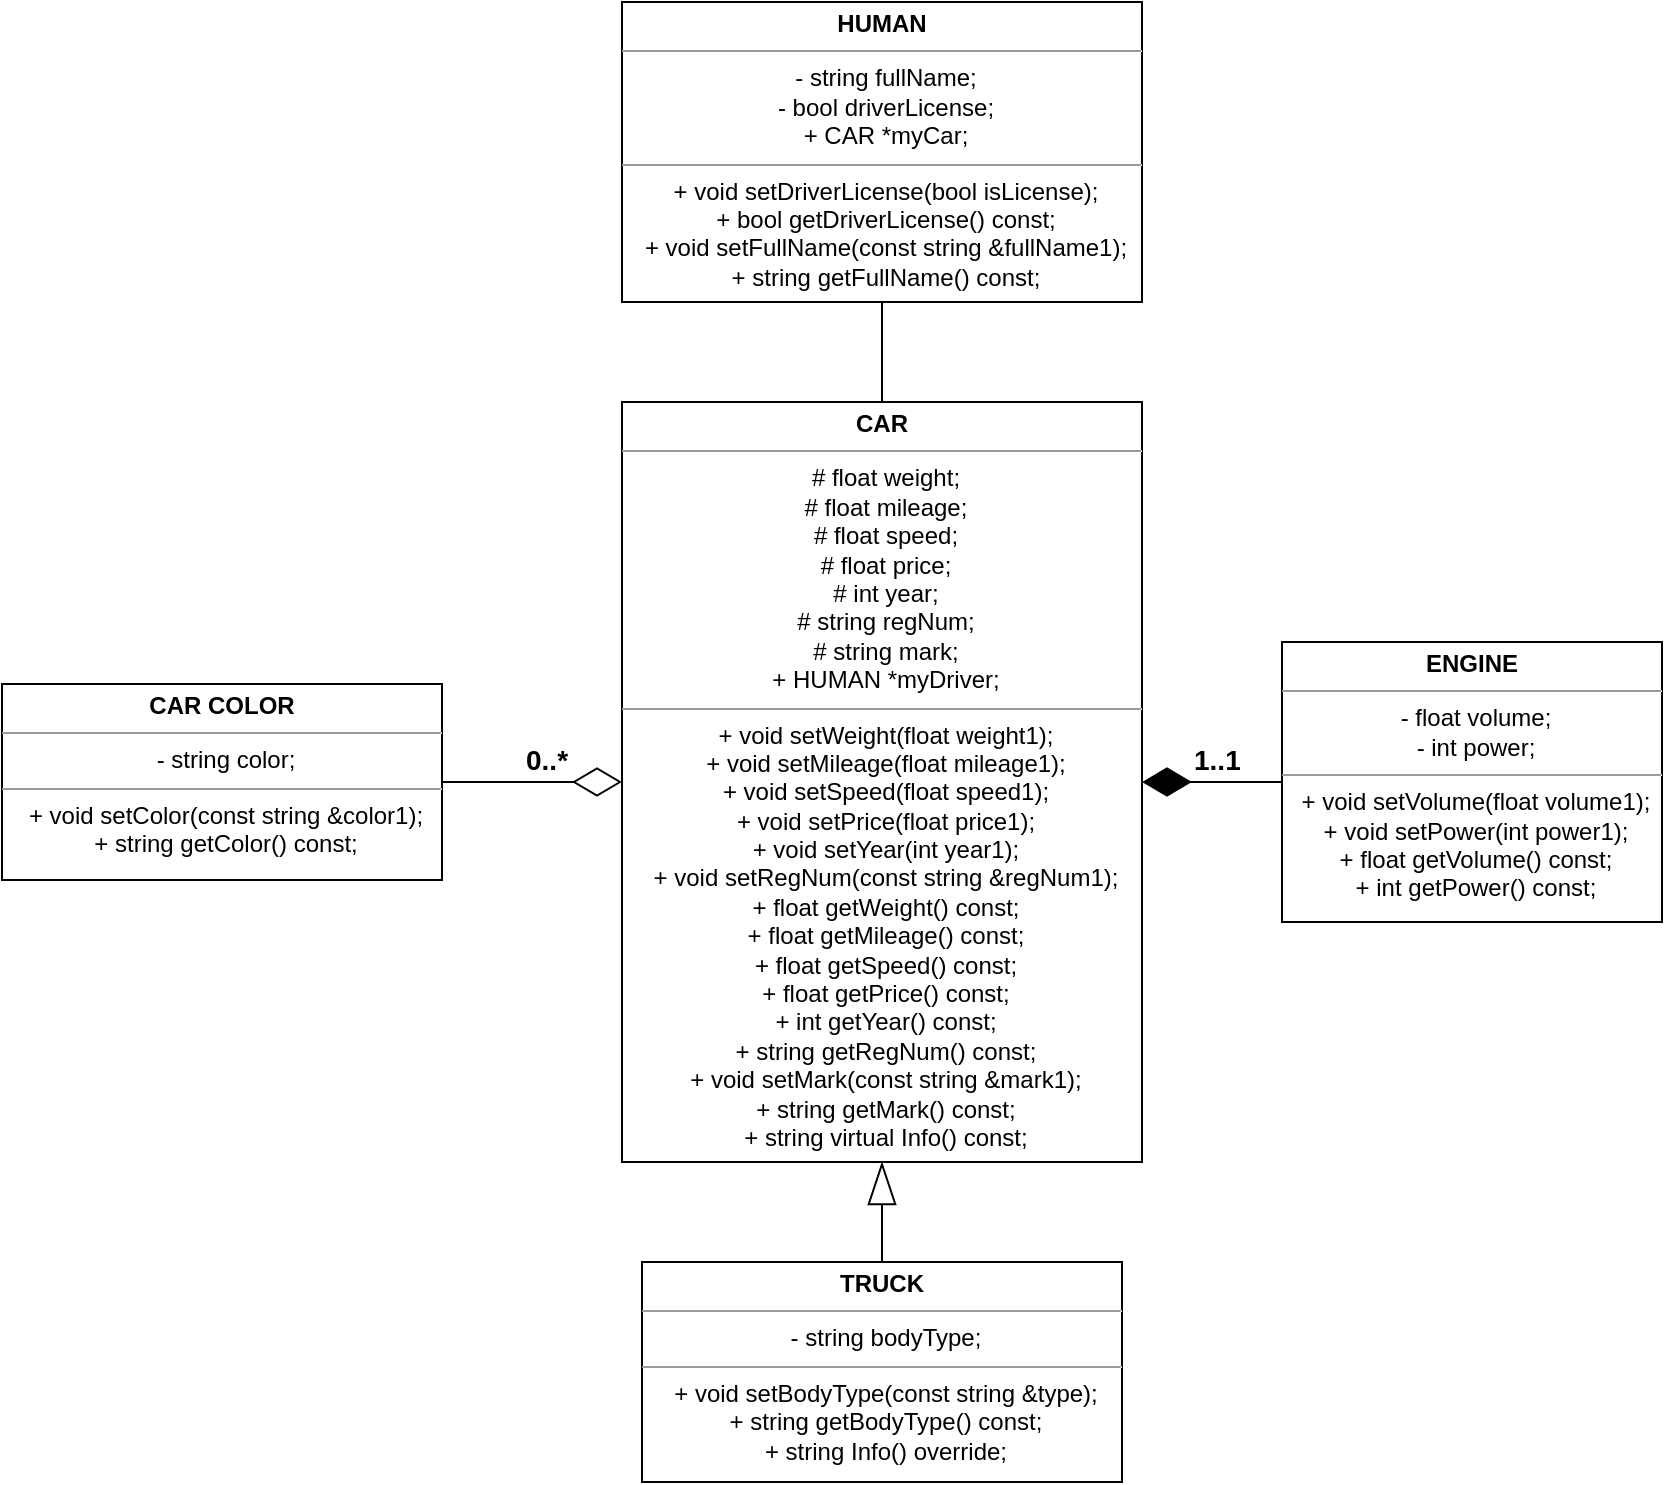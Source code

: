 <mxfile version="12.3.2" type="device" pages="1"><diagram id="so5wM7HwcX3Edwg839ob" name="MAIN"><mxGraphModel dx="1252" dy="504" grid="1" gridSize="10" guides="1" tooltips="1" connect="1" arrows="1" fold="1" page="0" pageScale="1" pageWidth="827" pageHeight="1169" math="0" shadow="0"><root><mxCell id="0"/><mxCell id="1" parent="0"/><mxCell id="T6Uzz-iR1-GZTCSClUqK-1" value="&lt;p style=&quot;margin: 4px 0px 0px&quot;&gt;&lt;b&gt;CAR&lt;/b&gt;&lt;/p&gt;&lt;hr size=&quot;1&quot;&gt;&lt;p style=&quot;margin: 0px ; margin-left: 4px&quot;&gt;# float weight&lt;span&gt;;&lt;/span&gt;&lt;/p&gt;&lt;p style=&quot;margin: 0px ; margin-left: 4px&quot;&gt;# float&amp;nbsp;mileage;&lt;/p&gt;&lt;p style=&quot;margin: 0px ; margin-left: 4px&quot;&gt;# float speed;&lt;/p&gt;&lt;p style=&quot;margin: 0px ; margin-left: 4px&quot;&gt;# float price;&lt;/p&gt;&lt;p style=&quot;margin: 0px ; margin-left: 4px&quot;&gt;# int&amp;nbsp;year;&lt;/p&gt;&lt;p style=&quot;margin: 0px ; margin-left: 4px&quot;&gt;# string regNum;&lt;/p&gt;&lt;p style=&quot;margin: 0px ; margin-left: 4px&quot;&gt;# string mark;&lt;/p&gt;&lt;p style=&quot;margin: 0px ; margin-left: 4px&quot;&gt;+ HUMAN *myDriver;&lt;/p&gt;&lt;hr size=&quot;1&quot;&gt;&lt;p style=&quot;margin: 0px ; margin-left: 4px&quot;&gt;+ void setWeight(float weight1);&lt;/p&gt;&lt;p style=&quot;margin: 0px ; margin-left: 4px&quot;&gt;+ void setMileage(float mileage1);&lt;/p&gt;&lt;p style=&quot;margin: 0px ; margin-left: 4px&quot;&gt;+ void setSpeed(float speed1);&lt;/p&gt;&lt;p style=&quot;margin: 0px ; margin-left: 4px&quot;&gt;+ void setPrice(float price1);&lt;/p&gt;&lt;p style=&quot;margin: 0px ; margin-left: 4px&quot;&gt;+ void setYear(int year1);&lt;/p&gt;&lt;p style=&quot;margin: 0px ; margin-left: 4px&quot;&gt;+ void setRegNum(const string &amp;amp;regNum1);&lt;/p&gt;&lt;p style=&quot;margin: 0px ; margin-left: 4px&quot;&gt;+ float getWeight() const;&lt;/p&gt;&lt;p style=&quot;margin: 0px ; margin-left: 4px&quot;&gt;+ float getMileage() const;&lt;br&gt;&lt;/p&gt;&lt;p style=&quot;margin: 0px ; margin-left: 4px&quot;&gt;+ float getSpeed() const;&lt;br&gt;&lt;/p&gt;&lt;p style=&quot;margin: 0px ; margin-left: 4px&quot;&gt;+ float getPrice() const;&lt;br&gt;&lt;/p&gt;&lt;p style=&quot;margin: 0px ; margin-left: 4px&quot;&gt;+ int getYear() const;&lt;br&gt;&lt;/p&gt;&lt;p style=&quot;margin: 0px ; margin-left: 4px&quot;&gt;+ string getRegNum() const;&lt;br&gt;&lt;/p&gt;&lt;p style=&quot;margin: 0px 0px 0px 4px&quot;&gt;+ void setMark(const string &amp;amp;mark1);&lt;/p&gt;&lt;p style=&quot;margin: 0px 0px 0px 4px&quot;&gt;+ string getMark() const;&lt;/p&gt;&lt;p style=&quot;margin: 0px ; margin-left: 4px&quot;&gt;+ string virtual Info() const;&lt;/p&gt;" style="verticalAlign=top;align=center;overflow=fill;fontSize=12;fontFamily=Helvetica;html=1;" parent="1" vertex="1"><mxGeometry x="210" y="270" width="260" height="380" as="geometry"/></mxCell><mxCell id="T6Uzz-iR1-GZTCSClUqK-4" value="&lt;p style=&quot;margin: 4px 0px 0px&quot;&gt;&lt;b&gt;ENGINE&lt;/b&gt;&lt;/p&gt;&lt;hr size=&quot;1&quot;&gt;&lt;p style=&quot;margin: 0px ; margin-left: 4px&quot;&gt;- float volume;&lt;/p&gt;&lt;p style=&quot;margin: 0px ; margin-left: 4px&quot;&gt;- int power;&lt;/p&gt;&lt;hr size=&quot;1&quot;&gt;&lt;p style=&quot;margin: 0px ; margin-left: 4px&quot;&gt;+ void setVolume(float volume1);&lt;/p&gt;&lt;p style=&quot;margin: 0px ; margin-left: 4px&quot;&gt;+ void setPower(int power1);&lt;/p&gt;&lt;p style=&quot;margin: 0px ; margin-left: 4px&quot;&gt;+ float getVolume() const;&lt;/p&gt;&lt;p style=&quot;margin: 0px ; margin-left: 4px&quot;&gt;+ int getPower() const;&lt;/p&gt;" style="verticalAlign=top;align=center;overflow=fill;fontSize=12;fontFamily=Helvetica;html=1;" parent="1" vertex="1"><mxGeometry x="540" y="390" width="190" height="140" as="geometry"/></mxCell><mxCell id="T6Uzz-iR1-GZTCSClUqK-14" style="edgeStyle=orthogonalEdgeStyle;rounded=0;orthogonalLoop=1;jettySize=auto;html=1;entryX=0.5;entryY=0;entryDx=0;entryDy=0;startArrow=none;startFill=0;startSize=22;endArrow=none;endFill=0;endSize=19;strokeWidth=1;fontSize=14;" parent="1" source="T6Uzz-iR1-GZTCSClUqK-5" target="T6Uzz-iR1-GZTCSClUqK-1" edge="1"><mxGeometry relative="1" as="geometry"/></mxCell><mxCell id="T6Uzz-iR1-GZTCSClUqK-5" value="&lt;p style=&quot;margin: 4px 0px 0px&quot;&gt;&lt;b&gt;HUMAN&lt;/b&gt;&lt;/p&gt;&lt;hr size=&quot;1&quot;&gt;&lt;p style=&quot;margin: 0px ; margin-left: 4px&quot;&gt;- string fullName;&lt;/p&gt;&lt;p style=&quot;margin: 0px ; margin-left: 4px&quot;&gt;- bool&amp;nbsp;driverLicense;&lt;/p&gt;&lt;p style=&quot;margin: 0px ; margin-left: 4px&quot;&gt;+ CAR *myCar;&lt;/p&gt;&lt;hr size=&quot;1&quot;&gt;&lt;p style=&quot;margin: 0px ; margin-left: 4px&quot;&gt;+ void setDriverLicense(bool isLicense);&lt;/p&gt;&lt;p style=&quot;margin: 0px ; margin-left: 4px&quot;&gt;+ bool getDriverLicense() const;&lt;br&gt;&lt;/p&gt;&lt;p style=&quot;margin: 0px 0px 0px 4px&quot;&gt;+ void setFullName(const string &amp;amp;fullName1);&lt;/p&gt;&lt;p style=&quot;margin: 0px 0px 0px 4px&quot;&gt;+ string getFullName() const;&lt;/p&gt;" style="verticalAlign=top;align=center;overflow=fill;fontSize=12;fontFamily=Helvetica;html=1;" parent="1" vertex="1"><mxGeometry x="210" y="70" width="260" height="150" as="geometry"/></mxCell><mxCell id="T6Uzz-iR1-GZTCSClUqK-8" value="&lt;p style=&quot;margin: 4px 0px 0px&quot;&gt;&lt;b&gt;CAR COLOR&lt;/b&gt;&lt;/p&gt;&lt;hr size=&quot;1&quot;&gt;&lt;p style=&quot;margin: 0px ; margin-left: 4px&quot;&gt;- string color;&lt;/p&gt;&lt;hr size=&quot;1&quot;&gt;&lt;p style=&quot;margin: 0px ; margin-left: 4px&quot;&gt;+ void setColor(const string &amp;amp;color1);&lt;/p&gt;&lt;p style=&quot;margin: 0px ; margin-left: 4px&quot;&gt;+ string getColor() const;&lt;/p&gt;" style="verticalAlign=top;align=center;overflow=fill;fontSize=12;fontFamily=Helvetica;html=1;" parent="1" vertex="1"><mxGeometry x="-100" y="411" width="220" height="98" as="geometry"/></mxCell><mxCell id="T6Uzz-iR1-GZTCSClUqK-11" style="edgeStyle=orthogonalEdgeStyle;rounded=0;orthogonalLoop=1;jettySize=auto;html=1;entryX=0.5;entryY=1;entryDx=0;entryDy=0;startSize=22;endArrow=blockThin;endFill=0;endSize=19;strokeWidth=1;fontSize=14;" parent="1" source="T6Uzz-iR1-GZTCSClUqK-9" target="T6Uzz-iR1-GZTCSClUqK-1" edge="1"><mxGeometry relative="1" as="geometry"/></mxCell><mxCell id="T6Uzz-iR1-GZTCSClUqK-9" value="&lt;p style=&quot;margin: 4px 0px 0px&quot;&gt;&lt;b&gt;TRUCK&lt;/b&gt;&lt;/p&gt;&lt;hr size=&quot;1&quot;&gt;&lt;p style=&quot;margin: 0px ; margin-left: 4px&quot;&gt;- string bodyType;&lt;/p&gt;&lt;hr size=&quot;1&quot;&gt;&lt;p style=&quot;margin: 0px ; margin-left: 4px&quot;&gt;+ void setBodyType(const string &amp;amp;type);&lt;/p&gt;&lt;p style=&quot;margin: 0px ; margin-left: 4px&quot;&gt;+ string getBodyType() const;&lt;/p&gt;&lt;p style=&quot;margin: 0px ; margin-left: 4px&quot;&gt;+ string Info() override;&lt;br&gt;&lt;/p&gt;" style="verticalAlign=top;align=center;overflow=fill;fontSize=12;fontFamily=Helvetica;html=1;" parent="1" vertex="1"><mxGeometry x="220" y="700" width="240" height="110" as="geometry"/></mxCell><mxCell id="T6Uzz-iR1-GZTCSClUqK-10" value="1..1" style="endArrow=none;html=1;endSize=12;startArrow=diamondThin;startSize=22;startFill=1;edgeStyle=orthogonalEdgeStyle;align=left;verticalAlign=bottom;entryX=0;entryY=0.5;entryDx=0;entryDy=0;endFill=0;strokeWidth=1;fontSize=14;fontStyle=1;exitX=1;exitY=0.5;exitDx=0;exitDy=0;rounded=0;" parent="1" source="T6Uzz-iR1-GZTCSClUqK-1" target="T6Uzz-iR1-GZTCSClUqK-4" edge="1"><mxGeometry x="-0.335" relative="1" as="geometry"><mxPoint x="480" y="110" as="sourcePoint"/><mxPoint x="400" y="280" as="targetPoint"/><mxPoint as="offset"/></mxGeometry></mxCell><mxCell id="HwLoxd-JD-eHsmYOe6fo-1" value="0..*" style="endArrow=none;html=1;endSize=12;startArrow=diamondThin;startSize=22;startFill=0;edgeStyle=orthogonalEdgeStyle;align=left;verticalAlign=bottom;exitX=0;exitY=0.5;exitDx=0;exitDy=0;entryX=1;entryY=0.5;entryDx=0;entryDy=0;endFill=0;rounded=0;fontSize=14;fontStyle=1" parent="1" source="T6Uzz-iR1-GZTCSClUqK-1" target="T6Uzz-iR1-GZTCSClUqK-8" edge="1"><mxGeometry x="0.111" relative="1" as="geometry"><mxPoint x="70" y="450" as="sourcePoint"/><mxPoint x="230" y="450" as="targetPoint"/><mxPoint as="offset"/></mxGeometry></mxCell></root></mxGraphModel></diagram></mxfile>
